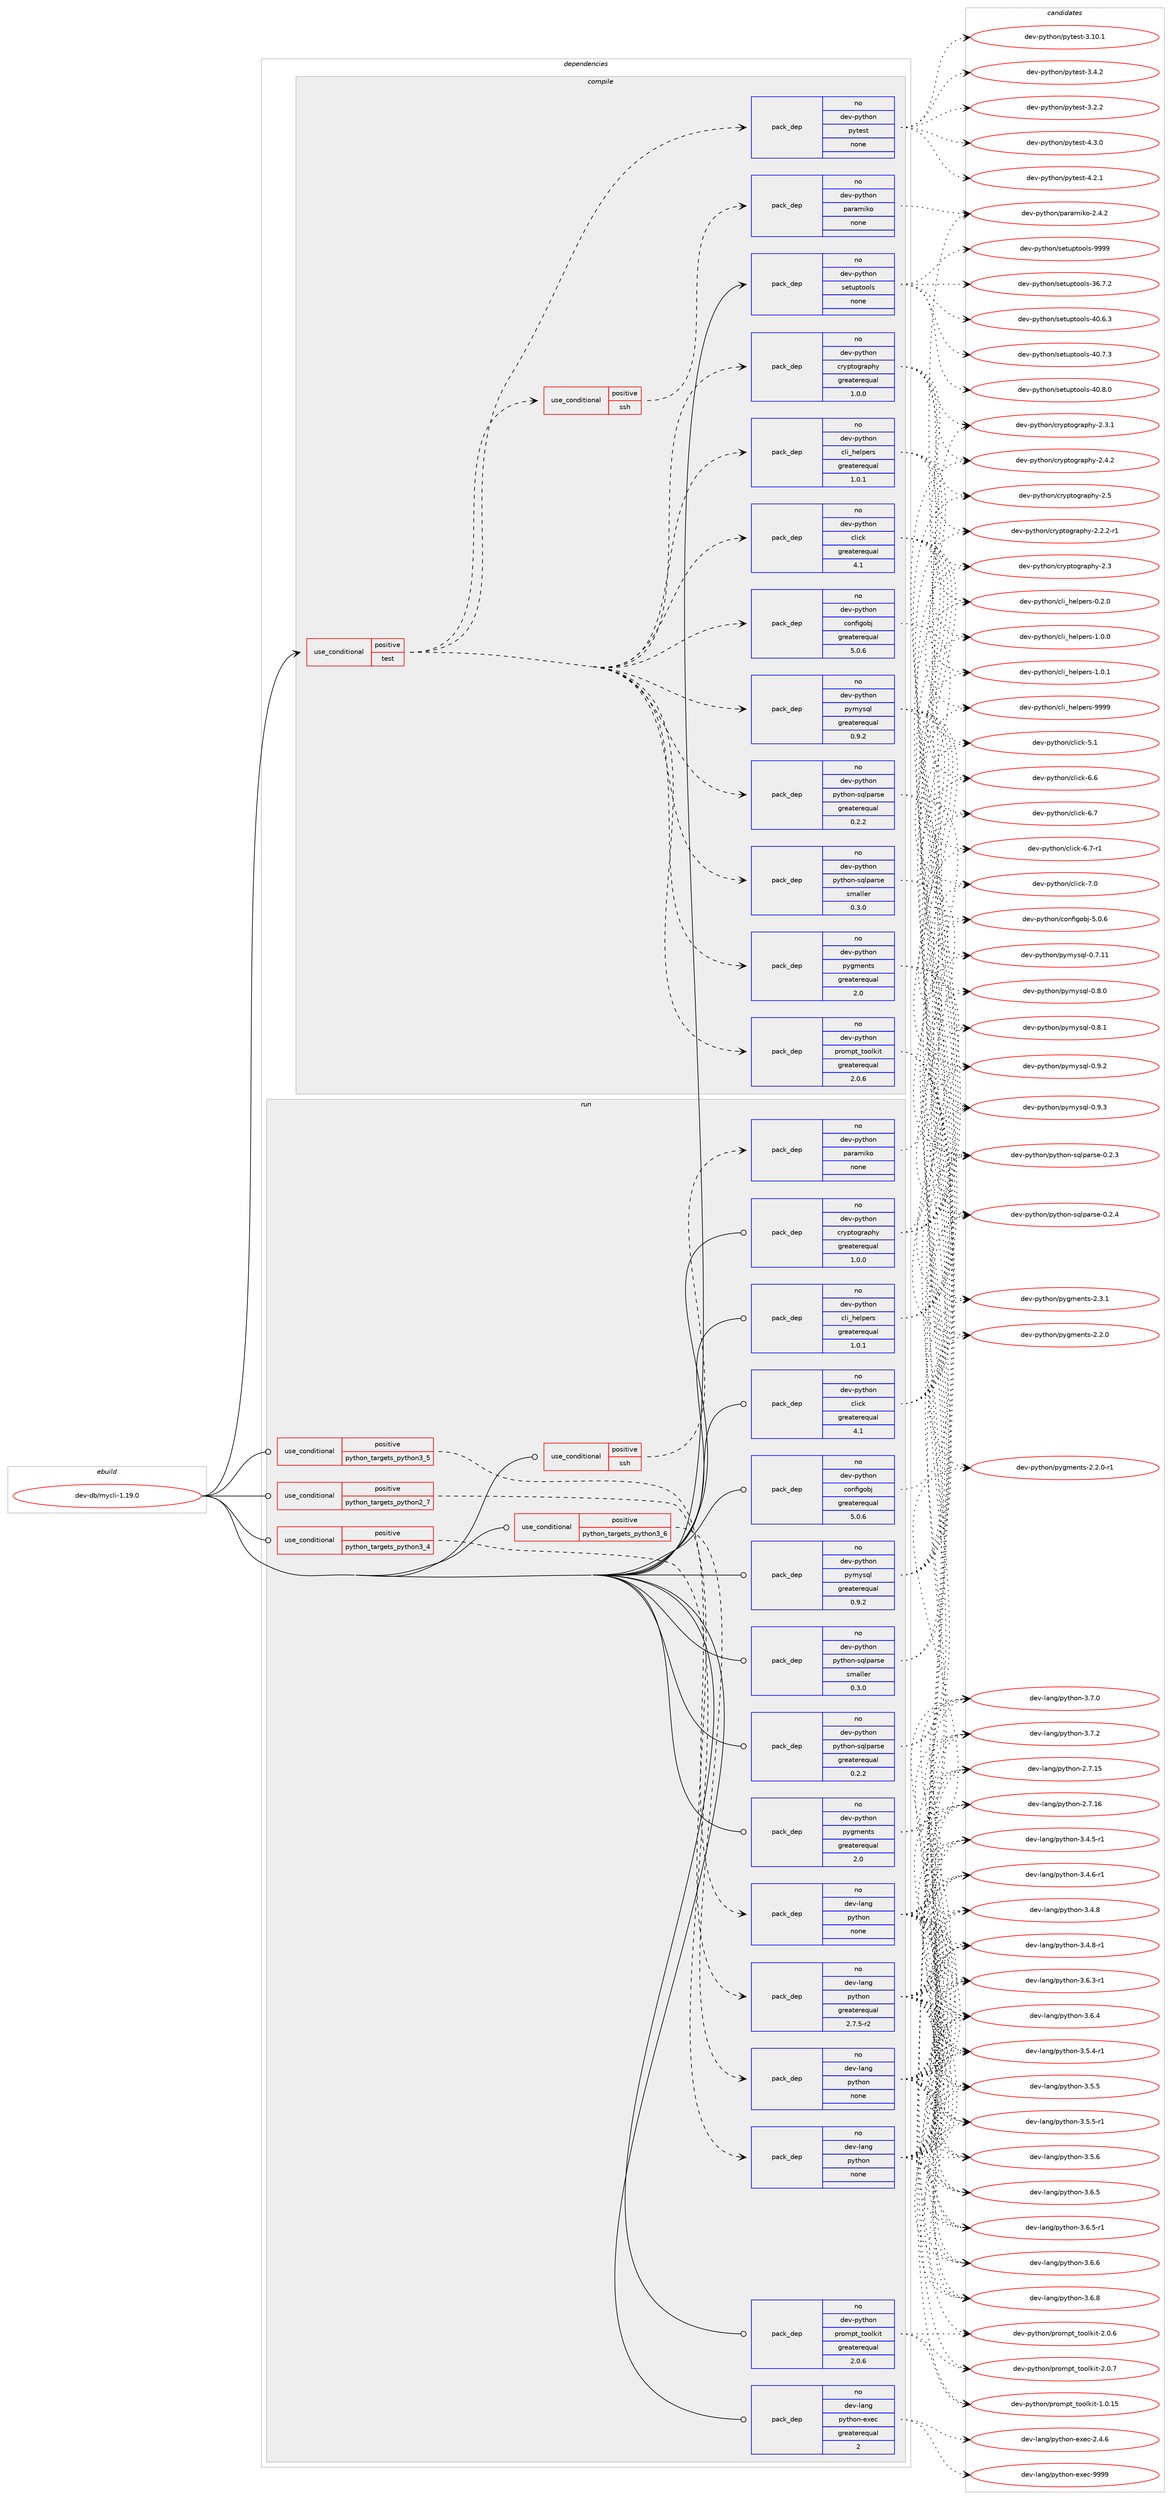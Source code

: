 digraph prolog {

# *************
# Graph options
# *************

newrank=true;
concentrate=true;
compound=true;
graph [rankdir=LR,fontname=Helvetica,fontsize=10,ranksep=1.5];#, ranksep=2.5, nodesep=0.2];
edge  [arrowhead=vee];
node  [fontname=Helvetica,fontsize=10];

# **********
# The ebuild
# **********

subgraph cluster_leftcol {
color=gray;
rank=same;
label=<<i>ebuild</i>>;
id [label="dev-db/mycli-1.19.0", color=red, width=4, href="../dev-db/mycli-1.19.0.svg"];
}

# ****************
# The dependencies
# ****************

subgraph cluster_midcol {
color=gray;
label=<<i>dependencies</i>>;
subgraph cluster_compile {
fillcolor="#eeeeee";
style=filled;
label=<<i>compile</i>>;
subgraph cond357211 {
dependency1319782 [label=<<TABLE BORDER="0" CELLBORDER="1" CELLSPACING="0" CELLPADDING="4"><TR><TD ROWSPAN="3" CELLPADDING="10">use_conditional</TD></TR><TR><TD>positive</TD></TR><TR><TD>test</TD></TR></TABLE>>, shape=none, color=red];
subgraph pack941645 {
dependency1319783 [label=<<TABLE BORDER="0" CELLBORDER="1" CELLSPACING="0" CELLPADDING="4" WIDTH="220"><TR><TD ROWSPAN="6" CELLPADDING="30">pack_dep</TD></TR><TR><TD WIDTH="110">no</TD></TR><TR><TD>dev-python</TD></TR><TR><TD>pytest</TD></TR><TR><TD>none</TD></TR><TR><TD></TD></TR></TABLE>>, shape=none, color=blue];
}
dependency1319782:e -> dependency1319783:w [weight=20,style="dashed",arrowhead="vee"];
subgraph pack941646 {
dependency1319784 [label=<<TABLE BORDER="0" CELLBORDER="1" CELLSPACING="0" CELLPADDING="4" WIDTH="220"><TR><TD ROWSPAN="6" CELLPADDING="30">pack_dep</TD></TR><TR><TD WIDTH="110">no</TD></TR><TR><TD>dev-python</TD></TR><TR><TD>cli_helpers</TD></TR><TR><TD>greaterequal</TD></TR><TR><TD>1.0.1</TD></TR></TABLE>>, shape=none, color=blue];
}
dependency1319782:e -> dependency1319784:w [weight=20,style="dashed",arrowhead="vee"];
subgraph pack941647 {
dependency1319785 [label=<<TABLE BORDER="0" CELLBORDER="1" CELLSPACING="0" CELLPADDING="4" WIDTH="220"><TR><TD ROWSPAN="6" CELLPADDING="30">pack_dep</TD></TR><TR><TD WIDTH="110">no</TD></TR><TR><TD>dev-python</TD></TR><TR><TD>click</TD></TR><TR><TD>greaterequal</TD></TR><TR><TD>4.1</TD></TR></TABLE>>, shape=none, color=blue];
}
dependency1319782:e -> dependency1319785:w [weight=20,style="dashed",arrowhead="vee"];
subgraph pack941648 {
dependency1319786 [label=<<TABLE BORDER="0" CELLBORDER="1" CELLSPACING="0" CELLPADDING="4" WIDTH="220"><TR><TD ROWSPAN="6" CELLPADDING="30">pack_dep</TD></TR><TR><TD WIDTH="110">no</TD></TR><TR><TD>dev-python</TD></TR><TR><TD>configobj</TD></TR><TR><TD>greaterequal</TD></TR><TR><TD>5.0.6</TD></TR></TABLE>>, shape=none, color=blue];
}
dependency1319782:e -> dependency1319786:w [weight=20,style="dashed",arrowhead="vee"];
subgraph pack941649 {
dependency1319787 [label=<<TABLE BORDER="0" CELLBORDER="1" CELLSPACING="0" CELLPADDING="4" WIDTH="220"><TR><TD ROWSPAN="6" CELLPADDING="30">pack_dep</TD></TR><TR><TD WIDTH="110">no</TD></TR><TR><TD>dev-python</TD></TR><TR><TD>cryptography</TD></TR><TR><TD>greaterequal</TD></TR><TR><TD>1.0.0</TD></TR></TABLE>>, shape=none, color=blue];
}
dependency1319782:e -> dependency1319787:w [weight=20,style="dashed",arrowhead="vee"];
subgraph pack941650 {
dependency1319788 [label=<<TABLE BORDER="0" CELLBORDER="1" CELLSPACING="0" CELLPADDING="4" WIDTH="220"><TR><TD ROWSPAN="6" CELLPADDING="30">pack_dep</TD></TR><TR><TD WIDTH="110">no</TD></TR><TR><TD>dev-python</TD></TR><TR><TD>prompt_toolkit</TD></TR><TR><TD>greaterequal</TD></TR><TR><TD>2.0.6</TD></TR></TABLE>>, shape=none, color=blue];
}
dependency1319782:e -> dependency1319788:w [weight=20,style="dashed",arrowhead="vee"];
subgraph pack941651 {
dependency1319789 [label=<<TABLE BORDER="0" CELLBORDER="1" CELLSPACING="0" CELLPADDING="4" WIDTH="220"><TR><TD ROWSPAN="6" CELLPADDING="30">pack_dep</TD></TR><TR><TD WIDTH="110">no</TD></TR><TR><TD>dev-python</TD></TR><TR><TD>pygments</TD></TR><TR><TD>greaterequal</TD></TR><TR><TD>2.0</TD></TR></TABLE>>, shape=none, color=blue];
}
dependency1319782:e -> dependency1319789:w [weight=20,style="dashed",arrowhead="vee"];
subgraph pack941652 {
dependency1319790 [label=<<TABLE BORDER="0" CELLBORDER="1" CELLSPACING="0" CELLPADDING="4" WIDTH="220"><TR><TD ROWSPAN="6" CELLPADDING="30">pack_dep</TD></TR><TR><TD WIDTH="110">no</TD></TR><TR><TD>dev-python</TD></TR><TR><TD>pymysql</TD></TR><TR><TD>greaterequal</TD></TR><TR><TD>0.9.2</TD></TR></TABLE>>, shape=none, color=blue];
}
dependency1319782:e -> dependency1319790:w [weight=20,style="dashed",arrowhead="vee"];
subgraph pack941653 {
dependency1319791 [label=<<TABLE BORDER="0" CELLBORDER="1" CELLSPACING="0" CELLPADDING="4" WIDTH="220"><TR><TD ROWSPAN="6" CELLPADDING="30">pack_dep</TD></TR><TR><TD WIDTH="110">no</TD></TR><TR><TD>dev-python</TD></TR><TR><TD>python-sqlparse</TD></TR><TR><TD>greaterequal</TD></TR><TR><TD>0.2.2</TD></TR></TABLE>>, shape=none, color=blue];
}
dependency1319782:e -> dependency1319791:w [weight=20,style="dashed",arrowhead="vee"];
subgraph pack941654 {
dependency1319792 [label=<<TABLE BORDER="0" CELLBORDER="1" CELLSPACING="0" CELLPADDING="4" WIDTH="220"><TR><TD ROWSPAN="6" CELLPADDING="30">pack_dep</TD></TR><TR><TD WIDTH="110">no</TD></TR><TR><TD>dev-python</TD></TR><TR><TD>python-sqlparse</TD></TR><TR><TD>smaller</TD></TR><TR><TD>0.3.0</TD></TR></TABLE>>, shape=none, color=blue];
}
dependency1319782:e -> dependency1319792:w [weight=20,style="dashed",arrowhead="vee"];
subgraph cond357212 {
dependency1319793 [label=<<TABLE BORDER="0" CELLBORDER="1" CELLSPACING="0" CELLPADDING="4"><TR><TD ROWSPAN="3" CELLPADDING="10">use_conditional</TD></TR><TR><TD>positive</TD></TR><TR><TD>ssh</TD></TR></TABLE>>, shape=none, color=red];
subgraph pack941655 {
dependency1319794 [label=<<TABLE BORDER="0" CELLBORDER="1" CELLSPACING="0" CELLPADDING="4" WIDTH="220"><TR><TD ROWSPAN="6" CELLPADDING="30">pack_dep</TD></TR><TR><TD WIDTH="110">no</TD></TR><TR><TD>dev-python</TD></TR><TR><TD>paramiko</TD></TR><TR><TD>none</TD></TR><TR><TD></TD></TR></TABLE>>, shape=none, color=blue];
}
dependency1319793:e -> dependency1319794:w [weight=20,style="dashed",arrowhead="vee"];
}
dependency1319782:e -> dependency1319793:w [weight=20,style="dashed",arrowhead="vee"];
}
id:e -> dependency1319782:w [weight=20,style="solid",arrowhead="vee"];
subgraph pack941656 {
dependency1319795 [label=<<TABLE BORDER="0" CELLBORDER="1" CELLSPACING="0" CELLPADDING="4" WIDTH="220"><TR><TD ROWSPAN="6" CELLPADDING="30">pack_dep</TD></TR><TR><TD WIDTH="110">no</TD></TR><TR><TD>dev-python</TD></TR><TR><TD>setuptools</TD></TR><TR><TD>none</TD></TR><TR><TD></TD></TR></TABLE>>, shape=none, color=blue];
}
id:e -> dependency1319795:w [weight=20,style="solid",arrowhead="vee"];
}
subgraph cluster_compileandrun {
fillcolor="#eeeeee";
style=filled;
label=<<i>compile and run</i>>;
}
subgraph cluster_run {
fillcolor="#eeeeee";
style=filled;
label=<<i>run</i>>;
subgraph cond357213 {
dependency1319796 [label=<<TABLE BORDER="0" CELLBORDER="1" CELLSPACING="0" CELLPADDING="4"><TR><TD ROWSPAN="3" CELLPADDING="10">use_conditional</TD></TR><TR><TD>positive</TD></TR><TR><TD>python_targets_python2_7</TD></TR></TABLE>>, shape=none, color=red];
subgraph pack941657 {
dependency1319797 [label=<<TABLE BORDER="0" CELLBORDER="1" CELLSPACING="0" CELLPADDING="4" WIDTH="220"><TR><TD ROWSPAN="6" CELLPADDING="30">pack_dep</TD></TR><TR><TD WIDTH="110">no</TD></TR><TR><TD>dev-lang</TD></TR><TR><TD>python</TD></TR><TR><TD>greaterequal</TD></TR><TR><TD>2.7.5-r2</TD></TR></TABLE>>, shape=none, color=blue];
}
dependency1319796:e -> dependency1319797:w [weight=20,style="dashed",arrowhead="vee"];
}
id:e -> dependency1319796:w [weight=20,style="solid",arrowhead="odot"];
subgraph cond357214 {
dependency1319798 [label=<<TABLE BORDER="0" CELLBORDER="1" CELLSPACING="0" CELLPADDING="4"><TR><TD ROWSPAN="3" CELLPADDING="10">use_conditional</TD></TR><TR><TD>positive</TD></TR><TR><TD>python_targets_python3_4</TD></TR></TABLE>>, shape=none, color=red];
subgraph pack941658 {
dependency1319799 [label=<<TABLE BORDER="0" CELLBORDER="1" CELLSPACING="0" CELLPADDING="4" WIDTH="220"><TR><TD ROWSPAN="6" CELLPADDING="30">pack_dep</TD></TR><TR><TD WIDTH="110">no</TD></TR><TR><TD>dev-lang</TD></TR><TR><TD>python</TD></TR><TR><TD>none</TD></TR><TR><TD></TD></TR></TABLE>>, shape=none, color=blue];
}
dependency1319798:e -> dependency1319799:w [weight=20,style="dashed",arrowhead="vee"];
}
id:e -> dependency1319798:w [weight=20,style="solid",arrowhead="odot"];
subgraph cond357215 {
dependency1319800 [label=<<TABLE BORDER="0" CELLBORDER="1" CELLSPACING="0" CELLPADDING="4"><TR><TD ROWSPAN="3" CELLPADDING="10">use_conditional</TD></TR><TR><TD>positive</TD></TR><TR><TD>python_targets_python3_5</TD></TR></TABLE>>, shape=none, color=red];
subgraph pack941659 {
dependency1319801 [label=<<TABLE BORDER="0" CELLBORDER="1" CELLSPACING="0" CELLPADDING="4" WIDTH="220"><TR><TD ROWSPAN="6" CELLPADDING="30">pack_dep</TD></TR><TR><TD WIDTH="110">no</TD></TR><TR><TD>dev-lang</TD></TR><TR><TD>python</TD></TR><TR><TD>none</TD></TR><TR><TD></TD></TR></TABLE>>, shape=none, color=blue];
}
dependency1319800:e -> dependency1319801:w [weight=20,style="dashed",arrowhead="vee"];
}
id:e -> dependency1319800:w [weight=20,style="solid",arrowhead="odot"];
subgraph cond357216 {
dependency1319802 [label=<<TABLE BORDER="0" CELLBORDER="1" CELLSPACING="0" CELLPADDING="4"><TR><TD ROWSPAN="3" CELLPADDING="10">use_conditional</TD></TR><TR><TD>positive</TD></TR><TR><TD>python_targets_python3_6</TD></TR></TABLE>>, shape=none, color=red];
subgraph pack941660 {
dependency1319803 [label=<<TABLE BORDER="0" CELLBORDER="1" CELLSPACING="0" CELLPADDING="4" WIDTH="220"><TR><TD ROWSPAN="6" CELLPADDING="30">pack_dep</TD></TR><TR><TD WIDTH="110">no</TD></TR><TR><TD>dev-lang</TD></TR><TR><TD>python</TD></TR><TR><TD>none</TD></TR><TR><TD></TD></TR></TABLE>>, shape=none, color=blue];
}
dependency1319802:e -> dependency1319803:w [weight=20,style="dashed",arrowhead="vee"];
}
id:e -> dependency1319802:w [weight=20,style="solid",arrowhead="odot"];
subgraph cond357217 {
dependency1319804 [label=<<TABLE BORDER="0" CELLBORDER="1" CELLSPACING="0" CELLPADDING="4"><TR><TD ROWSPAN="3" CELLPADDING="10">use_conditional</TD></TR><TR><TD>positive</TD></TR><TR><TD>ssh</TD></TR></TABLE>>, shape=none, color=red];
subgraph pack941661 {
dependency1319805 [label=<<TABLE BORDER="0" CELLBORDER="1" CELLSPACING="0" CELLPADDING="4" WIDTH="220"><TR><TD ROWSPAN="6" CELLPADDING="30">pack_dep</TD></TR><TR><TD WIDTH="110">no</TD></TR><TR><TD>dev-python</TD></TR><TR><TD>paramiko</TD></TR><TR><TD>none</TD></TR><TR><TD></TD></TR></TABLE>>, shape=none, color=blue];
}
dependency1319804:e -> dependency1319805:w [weight=20,style="dashed",arrowhead="vee"];
}
id:e -> dependency1319804:w [weight=20,style="solid",arrowhead="odot"];
subgraph pack941662 {
dependency1319806 [label=<<TABLE BORDER="0" CELLBORDER="1" CELLSPACING="0" CELLPADDING="4" WIDTH="220"><TR><TD ROWSPAN="6" CELLPADDING="30">pack_dep</TD></TR><TR><TD WIDTH="110">no</TD></TR><TR><TD>dev-lang</TD></TR><TR><TD>python-exec</TD></TR><TR><TD>greaterequal</TD></TR><TR><TD>2</TD></TR></TABLE>>, shape=none, color=blue];
}
id:e -> dependency1319806:w [weight=20,style="solid",arrowhead="odot"];
subgraph pack941663 {
dependency1319807 [label=<<TABLE BORDER="0" CELLBORDER="1" CELLSPACING="0" CELLPADDING="4" WIDTH="220"><TR><TD ROWSPAN="6" CELLPADDING="30">pack_dep</TD></TR><TR><TD WIDTH="110">no</TD></TR><TR><TD>dev-python</TD></TR><TR><TD>cli_helpers</TD></TR><TR><TD>greaterequal</TD></TR><TR><TD>1.0.1</TD></TR></TABLE>>, shape=none, color=blue];
}
id:e -> dependency1319807:w [weight=20,style="solid",arrowhead="odot"];
subgraph pack941664 {
dependency1319808 [label=<<TABLE BORDER="0" CELLBORDER="1" CELLSPACING="0" CELLPADDING="4" WIDTH="220"><TR><TD ROWSPAN="6" CELLPADDING="30">pack_dep</TD></TR><TR><TD WIDTH="110">no</TD></TR><TR><TD>dev-python</TD></TR><TR><TD>click</TD></TR><TR><TD>greaterequal</TD></TR><TR><TD>4.1</TD></TR></TABLE>>, shape=none, color=blue];
}
id:e -> dependency1319808:w [weight=20,style="solid",arrowhead="odot"];
subgraph pack941665 {
dependency1319809 [label=<<TABLE BORDER="0" CELLBORDER="1" CELLSPACING="0" CELLPADDING="4" WIDTH="220"><TR><TD ROWSPAN="6" CELLPADDING="30">pack_dep</TD></TR><TR><TD WIDTH="110">no</TD></TR><TR><TD>dev-python</TD></TR><TR><TD>configobj</TD></TR><TR><TD>greaterequal</TD></TR><TR><TD>5.0.6</TD></TR></TABLE>>, shape=none, color=blue];
}
id:e -> dependency1319809:w [weight=20,style="solid",arrowhead="odot"];
subgraph pack941666 {
dependency1319810 [label=<<TABLE BORDER="0" CELLBORDER="1" CELLSPACING="0" CELLPADDING="4" WIDTH="220"><TR><TD ROWSPAN="6" CELLPADDING="30">pack_dep</TD></TR><TR><TD WIDTH="110">no</TD></TR><TR><TD>dev-python</TD></TR><TR><TD>cryptography</TD></TR><TR><TD>greaterequal</TD></TR><TR><TD>1.0.0</TD></TR></TABLE>>, shape=none, color=blue];
}
id:e -> dependency1319810:w [weight=20,style="solid",arrowhead="odot"];
subgraph pack941667 {
dependency1319811 [label=<<TABLE BORDER="0" CELLBORDER="1" CELLSPACING="0" CELLPADDING="4" WIDTH="220"><TR><TD ROWSPAN="6" CELLPADDING="30">pack_dep</TD></TR><TR><TD WIDTH="110">no</TD></TR><TR><TD>dev-python</TD></TR><TR><TD>prompt_toolkit</TD></TR><TR><TD>greaterequal</TD></TR><TR><TD>2.0.6</TD></TR></TABLE>>, shape=none, color=blue];
}
id:e -> dependency1319811:w [weight=20,style="solid",arrowhead="odot"];
subgraph pack941668 {
dependency1319812 [label=<<TABLE BORDER="0" CELLBORDER="1" CELLSPACING="0" CELLPADDING="4" WIDTH="220"><TR><TD ROWSPAN="6" CELLPADDING="30">pack_dep</TD></TR><TR><TD WIDTH="110">no</TD></TR><TR><TD>dev-python</TD></TR><TR><TD>pygments</TD></TR><TR><TD>greaterequal</TD></TR><TR><TD>2.0</TD></TR></TABLE>>, shape=none, color=blue];
}
id:e -> dependency1319812:w [weight=20,style="solid",arrowhead="odot"];
subgraph pack941669 {
dependency1319813 [label=<<TABLE BORDER="0" CELLBORDER="1" CELLSPACING="0" CELLPADDING="4" WIDTH="220"><TR><TD ROWSPAN="6" CELLPADDING="30">pack_dep</TD></TR><TR><TD WIDTH="110">no</TD></TR><TR><TD>dev-python</TD></TR><TR><TD>pymysql</TD></TR><TR><TD>greaterequal</TD></TR><TR><TD>0.9.2</TD></TR></TABLE>>, shape=none, color=blue];
}
id:e -> dependency1319813:w [weight=20,style="solid",arrowhead="odot"];
subgraph pack941670 {
dependency1319814 [label=<<TABLE BORDER="0" CELLBORDER="1" CELLSPACING="0" CELLPADDING="4" WIDTH="220"><TR><TD ROWSPAN="6" CELLPADDING="30">pack_dep</TD></TR><TR><TD WIDTH="110">no</TD></TR><TR><TD>dev-python</TD></TR><TR><TD>python-sqlparse</TD></TR><TR><TD>greaterequal</TD></TR><TR><TD>0.2.2</TD></TR></TABLE>>, shape=none, color=blue];
}
id:e -> dependency1319814:w [weight=20,style="solid",arrowhead="odot"];
subgraph pack941671 {
dependency1319815 [label=<<TABLE BORDER="0" CELLBORDER="1" CELLSPACING="0" CELLPADDING="4" WIDTH="220"><TR><TD ROWSPAN="6" CELLPADDING="30">pack_dep</TD></TR><TR><TD WIDTH="110">no</TD></TR><TR><TD>dev-python</TD></TR><TR><TD>python-sqlparse</TD></TR><TR><TD>smaller</TD></TR><TR><TD>0.3.0</TD></TR></TABLE>>, shape=none, color=blue];
}
id:e -> dependency1319815:w [weight=20,style="solid",arrowhead="odot"];
}
}

# **************
# The candidates
# **************

subgraph cluster_choices {
rank=same;
color=gray;
label=<<i>candidates</i>>;

subgraph choice941645 {
color=black;
nodesep=1;
choice100101118451121211161041111104711212111610111511645514649484649 [label="dev-python/pytest-3.10.1", color=red, width=4,href="../dev-python/pytest-3.10.1.svg"];
choice1001011184511212111610411111047112121116101115116455146504650 [label="dev-python/pytest-3.2.2", color=red, width=4,href="../dev-python/pytest-3.2.2.svg"];
choice1001011184511212111610411111047112121116101115116455146524650 [label="dev-python/pytest-3.4.2", color=red, width=4,href="../dev-python/pytest-3.4.2.svg"];
choice1001011184511212111610411111047112121116101115116455246504649 [label="dev-python/pytest-4.2.1", color=red, width=4,href="../dev-python/pytest-4.2.1.svg"];
choice1001011184511212111610411111047112121116101115116455246514648 [label="dev-python/pytest-4.3.0", color=red, width=4,href="../dev-python/pytest-4.3.0.svg"];
dependency1319783:e -> choice100101118451121211161041111104711212111610111511645514649484649:w [style=dotted,weight="100"];
dependency1319783:e -> choice1001011184511212111610411111047112121116101115116455146504650:w [style=dotted,weight="100"];
dependency1319783:e -> choice1001011184511212111610411111047112121116101115116455146524650:w [style=dotted,weight="100"];
dependency1319783:e -> choice1001011184511212111610411111047112121116101115116455246504649:w [style=dotted,weight="100"];
dependency1319783:e -> choice1001011184511212111610411111047112121116101115116455246514648:w [style=dotted,weight="100"];
}
subgraph choice941646 {
color=black;
nodesep=1;
choice10010111845112121116104111110479910810595104101108112101114115454846504648 [label="dev-python/cli_helpers-0.2.0", color=red, width=4,href="../dev-python/cli_helpers-0.2.0.svg"];
choice10010111845112121116104111110479910810595104101108112101114115454946484648 [label="dev-python/cli_helpers-1.0.0", color=red, width=4,href="../dev-python/cli_helpers-1.0.0.svg"];
choice10010111845112121116104111110479910810595104101108112101114115454946484649 [label="dev-python/cli_helpers-1.0.1", color=red, width=4,href="../dev-python/cli_helpers-1.0.1.svg"];
choice100101118451121211161041111104799108105951041011081121011141154557575757 [label="dev-python/cli_helpers-9999", color=red, width=4,href="../dev-python/cli_helpers-9999.svg"];
dependency1319784:e -> choice10010111845112121116104111110479910810595104101108112101114115454846504648:w [style=dotted,weight="100"];
dependency1319784:e -> choice10010111845112121116104111110479910810595104101108112101114115454946484648:w [style=dotted,weight="100"];
dependency1319784:e -> choice10010111845112121116104111110479910810595104101108112101114115454946484649:w [style=dotted,weight="100"];
dependency1319784:e -> choice100101118451121211161041111104799108105951041011081121011141154557575757:w [style=dotted,weight="100"];
}
subgraph choice941647 {
color=black;
nodesep=1;
choice1001011184511212111610411111047991081059910745534649 [label="dev-python/click-5.1", color=red, width=4,href="../dev-python/click-5.1.svg"];
choice1001011184511212111610411111047991081059910745544654 [label="dev-python/click-6.6", color=red, width=4,href="../dev-python/click-6.6.svg"];
choice1001011184511212111610411111047991081059910745544655 [label="dev-python/click-6.7", color=red, width=4,href="../dev-python/click-6.7.svg"];
choice10010111845112121116104111110479910810599107455446554511449 [label="dev-python/click-6.7-r1", color=red, width=4,href="../dev-python/click-6.7-r1.svg"];
choice1001011184511212111610411111047991081059910745554648 [label="dev-python/click-7.0", color=red, width=4,href="../dev-python/click-7.0.svg"];
dependency1319785:e -> choice1001011184511212111610411111047991081059910745534649:w [style=dotted,weight="100"];
dependency1319785:e -> choice1001011184511212111610411111047991081059910745544654:w [style=dotted,weight="100"];
dependency1319785:e -> choice1001011184511212111610411111047991081059910745544655:w [style=dotted,weight="100"];
dependency1319785:e -> choice10010111845112121116104111110479910810599107455446554511449:w [style=dotted,weight="100"];
dependency1319785:e -> choice1001011184511212111610411111047991081059910745554648:w [style=dotted,weight="100"];
}
subgraph choice941648 {
color=black;
nodesep=1;
choice10010111845112121116104111110479911111010210510311198106455346484654 [label="dev-python/configobj-5.0.6", color=red, width=4,href="../dev-python/configobj-5.0.6.svg"];
dependency1319786:e -> choice10010111845112121116104111110479911111010210510311198106455346484654:w [style=dotted,weight="100"];
}
subgraph choice941649 {
color=black;
nodesep=1;
choice100101118451121211161041111104799114121112116111103114971121041214550465046504511449 [label="dev-python/cryptography-2.2.2-r1", color=red, width=4,href="../dev-python/cryptography-2.2.2-r1.svg"];
choice1001011184511212111610411111047991141211121161111031149711210412145504651 [label="dev-python/cryptography-2.3", color=red, width=4,href="../dev-python/cryptography-2.3.svg"];
choice10010111845112121116104111110479911412111211611110311497112104121455046514649 [label="dev-python/cryptography-2.3.1", color=red, width=4,href="../dev-python/cryptography-2.3.1.svg"];
choice10010111845112121116104111110479911412111211611110311497112104121455046524650 [label="dev-python/cryptography-2.4.2", color=red, width=4,href="../dev-python/cryptography-2.4.2.svg"];
choice1001011184511212111610411111047991141211121161111031149711210412145504653 [label="dev-python/cryptography-2.5", color=red, width=4,href="../dev-python/cryptography-2.5.svg"];
dependency1319787:e -> choice100101118451121211161041111104799114121112116111103114971121041214550465046504511449:w [style=dotted,weight="100"];
dependency1319787:e -> choice1001011184511212111610411111047991141211121161111031149711210412145504651:w [style=dotted,weight="100"];
dependency1319787:e -> choice10010111845112121116104111110479911412111211611110311497112104121455046514649:w [style=dotted,weight="100"];
dependency1319787:e -> choice10010111845112121116104111110479911412111211611110311497112104121455046524650:w [style=dotted,weight="100"];
dependency1319787:e -> choice1001011184511212111610411111047991141211121161111031149711210412145504653:w [style=dotted,weight="100"];
}
subgraph choice941650 {
color=black;
nodesep=1;
choice10010111845112121116104111110471121141111091121169511611111110810710511645494648464953 [label="dev-python/prompt_toolkit-1.0.15", color=red, width=4,href="../dev-python/prompt_toolkit-1.0.15.svg"];
choice100101118451121211161041111104711211411110911211695116111111108107105116455046484654 [label="dev-python/prompt_toolkit-2.0.6", color=red, width=4,href="../dev-python/prompt_toolkit-2.0.6.svg"];
choice100101118451121211161041111104711211411110911211695116111111108107105116455046484655 [label="dev-python/prompt_toolkit-2.0.7", color=red, width=4,href="../dev-python/prompt_toolkit-2.0.7.svg"];
dependency1319788:e -> choice10010111845112121116104111110471121141111091121169511611111110810710511645494648464953:w [style=dotted,weight="100"];
dependency1319788:e -> choice100101118451121211161041111104711211411110911211695116111111108107105116455046484654:w [style=dotted,weight="100"];
dependency1319788:e -> choice100101118451121211161041111104711211411110911211695116111111108107105116455046484655:w [style=dotted,weight="100"];
}
subgraph choice941651 {
color=black;
nodesep=1;
choice1001011184511212111610411111047112121103109101110116115455046504648 [label="dev-python/pygments-2.2.0", color=red, width=4,href="../dev-python/pygments-2.2.0.svg"];
choice10010111845112121116104111110471121211031091011101161154550465046484511449 [label="dev-python/pygments-2.2.0-r1", color=red, width=4,href="../dev-python/pygments-2.2.0-r1.svg"];
choice1001011184511212111610411111047112121103109101110116115455046514649 [label="dev-python/pygments-2.3.1", color=red, width=4,href="../dev-python/pygments-2.3.1.svg"];
dependency1319789:e -> choice1001011184511212111610411111047112121103109101110116115455046504648:w [style=dotted,weight="100"];
dependency1319789:e -> choice10010111845112121116104111110471121211031091011101161154550465046484511449:w [style=dotted,weight="100"];
dependency1319789:e -> choice1001011184511212111610411111047112121103109101110116115455046514649:w [style=dotted,weight="100"];
}
subgraph choice941652 {
color=black;
nodesep=1;
choice100101118451121211161041111104711212110912111511310845484655464949 [label="dev-python/pymysql-0.7.11", color=red, width=4,href="../dev-python/pymysql-0.7.11.svg"];
choice1001011184511212111610411111047112121109121115113108454846564648 [label="dev-python/pymysql-0.8.0", color=red, width=4,href="../dev-python/pymysql-0.8.0.svg"];
choice1001011184511212111610411111047112121109121115113108454846564649 [label="dev-python/pymysql-0.8.1", color=red, width=4,href="../dev-python/pymysql-0.8.1.svg"];
choice1001011184511212111610411111047112121109121115113108454846574650 [label="dev-python/pymysql-0.9.2", color=red, width=4,href="../dev-python/pymysql-0.9.2.svg"];
choice1001011184511212111610411111047112121109121115113108454846574651 [label="dev-python/pymysql-0.9.3", color=red, width=4,href="../dev-python/pymysql-0.9.3.svg"];
dependency1319790:e -> choice100101118451121211161041111104711212110912111511310845484655464949:w [style=dotted,weight="100"];
dependency1319790:e -> choice1001011184511212111610411111047112121109121115113108454846564648:w [style=dotted,weight="100"];
dependency1319790:e -> choice1001011184511212111610411111047112121109121115113108454846564649:w [style=dotted,weight="100"];
dependency1319790:e -> choice1001011184511212111610411111047112121109121115113108454846574650:w [style=dotted,weight="100"];
dependency1319790:e -> choice1001011184511212111610411111047112121109121115113108454846574651:w [style=dotted,weight="100"];
}
subgraph choice941653 {
color=black;
nodesep=1;
choice10010111845112121116104111110471121211161041111104511511310811297114115101454846504651 [label="dev-python/python-sqlparse-0.2.3", color=red, width=4,href="../dev-python/python-sqlparse-0.2.3.svg"];
choice10010111845112121116104111110471121211161041111104511511310811297114115101454846504652 [label="dev-python/python-sqlparse-0.2.4", color=red, width=4,href="../dev-python/python-sqlparse-0.2.4.svg"];
dependency1319791:e -> choice10010111845112121116104111110471121211161041111104511511310811297114115101454846504651:w [style=dotted,weight="100"];
dependency1319791:e -> choice10010111845112121116104111110471121211161041111104511511310811297114115101454846504652:w [style=dotted,weight="100"];
}
subgraph choice941654 {
color=black;
nodesep=1;
choice10010111845112121116104111110471121211161041111104511511310811297114115101454846504651 [label="dev-python/python-sqlparse-0.2.3", color=red, width=4,href="../dev-python/python-sqlparse-0.2.3.svg"];
choice10010111845112121116104111110471121211161041111104511511310811297114115101454846504652 [label="dev-python/python-sqlparse-0.2.4", color=red, width=4,href="../dev-python/python-sqlparse-0.2.4.svg"];
dependency1319792:e -> choice10010111845112121116104111110471121211161041111104511511310811297114115101454846504651:w [style=dotted,weight="100"];
dependency1319792:e -> choice10010111845112121116104111110471121211161041111104511511310811297114115101454846504652:w [style=dotted,weight="100"];
}
subgraph choice941655 {
color=black;
nodesep=1;
choice10010111845112121116104111110471129711497109105107111455046524650 [label="dev-python/paramiko-2.4.2", color=red, width=4,href="../dev-python/paramiko-2.4.2.svg"];
dependency1319794:e -> choice10010111845112121116104111110471129711497109105107111455046524650:w [style=dotted,weight="100"];
}
subgraph choice941656 {
color=black;
nodesep=1;
choice100101118451121211161041111104711510111611711211611111110811545515446554650 [label="dev-python/setuptools-36.7.2", color=red, width=4,href="../dev-python/setuptools-36.7.2.svg"];
choice100101118451121211161041111104711510111611711211611111110811545524846544651 [label="dev-python/setuptools-40.6.3", color=red, width=4,href="../dev-python/setuptools-40.6.3.svg"];
choice100101118451121211161041111104711510111611711211611111110811545524846554651 [label="dev-python/setuptools-40.7.3", color=red, width=4,href="../dev-python/setuptools-40.7.3.svg"];
choice100101118451121211161041111104711510111611711211611111110811545524846564648 [label="dev-python/setuptools-40.8.0", color=red, width=4,href="../dev-python/setuptools-40.8.0.svg"];
choice10010111845112121116104111110471151011161171121161111111081154557575757 [label="dev-python/setuptools-9999", color=red, width=4,href="../dev-python/setuptools-9999.svg"];
dependency1319795:e -> choice100101118451121211161041111104711510111611711211611111110811545515446554650:w [style=dotted,weight="100"];
dependency1319795:e -> choice100101118451121211161041111104711510111611711211611111110811545524846544651:w [style=dotted,weight="100"];
dependency1319795:e -> choice100101118451121211161041111104711510111611711211611111110811545524846554651:w [style=dotted,weight="100"];
dependency1319795:e -> choice100101118451121211161041111104711510111611711211611111110811545524846564648:w [style=dotted,weight="100"];
dependency1319795:e -> choice10010111845112121116104111110471151011161171121161111111081154557575757:w [style=dotted,weight="100"];
}
subgraph choice941657 {
color=black;
nodesep=1;
choice10010111845108971101034711212111610411111045504655464953 [label="dev-lang/python-2.7.15", color=red, width=4,href="../dev-lang/python-2.7.15.svg"];
choice10010111845108971101034711212111610411111045504655464954 [label="dev-lang/python-2.7.16", color=red, width=4,href="../dev-lang/python-2.7.16.svg"];
choice1001011184510897110103471121211161041111104551465246534511449 [label="dev-lang/python-3.4.5-r1", color=red, width=4,href="../dev-lang/python-3.4.5-r1.svg"];
choice1001011184510897110103471121211161041111104551465246544511449 [label="dev-lang/python-3.4.6-r1", color=red, width=4,href="../dev-lang/python-3.4.6-r1.svg"];
choice100101118451089711010347112121116104111110455146524656 [label="dev-lang/python-3.4.8", color=red, width=4,href="../dev-lang/python-3.4.8.svg"];
choice1001011184510897110103471121211161041111104551465246564511449 [label="dev-lang/python-3.4.8-r1", color=red, width=4,href="../dev-lang/python-3.4.8-r1.svg"];
choice1001011184510897110103471121211161041111104551465346524511449 [label="dev-lang/python-3.5.4-r1", color=red, width=4,href="../dev-lang/python-3.5.4-r1.svg"];
choice100101118451089711010347112121116104111110455146534653 [label="dev-lang/python-3.5.5", color=red, width=4,href="../dev-lang/python-3.5.5.svg"];
choice1001011184510897110103471121211161041111104551465346534511449 [label="dev-lang/python-3.5.5-r1", color=red, width=4,href="../dev-lang/python-3.5.5-r1.svg"];
choice100101118451089711010347112121116104111110455146534654 [label="dev-lang/python-3.5.6", color=red, width=4,href="../dev-lang/python-3.5.6.svg"];
choice1001011184510897110103471121211161041111104551465446514511449 [label="dev-lang/python-3.6.3-r1", color=red, width=4,href="../dev-lang/python-3.6.3-r1.svg"];
choice100101118451089711010347112121116104111110455146544652 [label="dev-lang/python-3.6.4", color=red, width=4,href="../dev-lang/python-3.6.4.svg"];
choice100101118451089711010347112121116104111110455146544653 [label="dev-lang/python-3.6.5", color=red, width=4,href="../dev-lang/python-3.6.5.svg"];
choice1001011184510897110103471121211161041111104551465446534511449 [label="dev-lang/python-3.6.5-r1", color=red, width=4,href="../dev-lang/python-3.6.5-r1.svg"];
choice100101118451089711010347112121116104111110455146544654 [label="dev-lang/python-3.6.6", color=red, width=4,href="../dev-lang/python-3.6.6.svg"];
choice100101118451089711010347112121116104111110455146544656 [label="dev-lang/python-3.6.8", color=red, width=4,href="../dev-lang/python-3.6.8.svg"];
choice100101118451089711010347112121116104111110455146554648 [label="dev-lang/python-3.7.0", color=red, width=4,href="../dev-lang/python-3.7.0.svg"];
choice100101118451089711010347112121116104111110455146554650 [label="dev-lang/python-3.7.2", color=red, width=4,href="../dev-lang/python-3.7.2.svg"];
dependency1319797:e -> choice10010111845108971101034711212111610411111045504655464953:w [style=dotted,weight="100"];
dependency1319797:e -> choice10010111845108971101034711212111610411111045504655464954:w [style=dotted,weight="100"];
dependency1319797:e -> choice1001011184510897110103471121211161041111104551465246534511449:w [style=dotted,weight="100"];
dependency1319797:e -> choice1001011184510897110103471121211161041111104551465246544511449:w [style=dotted,weight="100"];
dependency1319797:e -> choice100101118451089711010347112121116104111110455146524656:w [style=dotted,weight="100"];
dependency1319797:e -> choice1001011184510897110103471121211161041111104551465246564511449:w [style=dotted,weight="100"];
dependency1319797:e -> choice1001011184510897110103471121211161041111104551465346524511449:w [style=dotted,weight="100"];
dependency1319797:e -> choice100101118451089711010347112121116104111110455146534653:w [style=dotted,weight="100"];
dependency1319797:e -> choice1001011184510897110103471121211161041111104551465346534511449:w [style=dotted,weight="100"];
dependency1319797:e -> choice100101118451089711010347112121116104111110455146534654:w [style=dotted,weight="100"];
dependency1319797:e -> choice1001011184510897110103471121211161041111104551465446514511449:w [style=dotted,weight="100"];
dependency1319797:e -> choice100101118451089711010347112121116104111110455146544652:w [style=dotted,weight="100"];
dependency1319797:e -> choice100101118451089711010347112121116104111110455146544653:w [style=dotted,weight="100"];
dependency1319797:e -> choice1001011184510897110103471121211161041111104551465446534511449:w [style=dotted,weight="100"];
dependency1319797:e -> choice100101118451089711010347112121116104111110455146544654:w [style=dotted,weight="100"];
dependency1319797:e -> choice100101118451089711010347112121116104111110455146544656:w [style=dotted,weight="100"];
dependency1319797:e -> choice100101118451089711010347112121116104111110455146554648:w [style=dotted,weight="100"];
dependency1319797:e -> choice100101118451089711010347112121116104111110455146554650:w [style=dotted,weight="100"];
}
subgraph choice941658 {
color=black;
nodesep=1;
choice10010111845108971101034711212111610411111045504655464953 [label="dev-lang/python-2.7.15", color=red, width=4,href="../dev-lang/python-2.7.15.svg"];
choice10010111845108971101034711212111610411111045504655464954 [label="dev-lang/python-2.7.16", color=red, width=4,href="../dev-lang/python-2.7.16.svg"];
choice1001011184510897110103471121211161041111104551465246534511449 [label="dev-lang/python-3.4.5-r1", color=red, width=4,href="../dev-lang/python-3.4.5-r1.svg"];
choice1001011184510897110103471121211161041111104551465246544511449 [label="dev-lang/python-3.4.6-r1", color=red, width=4,href="../dev-lang/python-3.4.6-r1.svg"];
choice100101118451089711010347112121116104111110455146524656 [label="dev-lang/python-3.4.8", color=red, width=4,href="../dev-lang/python-3.4.8.svg"];
choice1001011184510897110103471121211161041111104551465246564511449 [label="dev-lang/python-3.4.8-r1", color=red, width=4,href="../dev-lang/python-3.4.8-r1.svg"];
choice1001011184510897110103471121211161041111104551465346524511449 [label="dev-lang/python-3.5.4-r1", color=red, width=4,href="../dev-lang/python-3.5.4-r1.svg"];
choice100101118451089711010347112121116104111110455146534653 [label="dev-lang/python-3.5.5", color=red, width=4,href="../dev-lang/python-3.5.5.svg"];
choice1001011184510897110103471121211161041111104551465346534511449 [label="dev-lang/python-3.5.5-r1", color=red, width=4,href="../dev-lang/python-3.5.5-r1.svg"];
choice100101118451089711010347112121116104111110455146534654 [label="dev-lang/python-3.5.6", color=red, width=4,href="../dev-lang/python-3.5.6.svg"];
choice1001011184510897110103471121211161041111104551465446514511449 [label="dev-lang/python-3.6.3-r1", color=red, width=4,href="../dev-lang/python-3.6.3-r1.svg"];
choice100101118451089711010347112121116104111110455146544652 [label="dev-lang/python-3.6.4", color=red, width=4,href="../dev-lang/python-3.6.4.svg"];
choice100101118451089711010347112121116104111110455146544653 [label="dev-lang/python-3.6.5", color=red, width=4,href="../dev-lang/python-3.6.5.svg"];
choice1001011184510897110103471121211161041111104551465446534511449 [label="dev-lang/python-3.6.5-r1", color=red, width=4,href="../dev-lang/python-3.6.5-r1.svg"];
choice100101118451089711010347112121116104111110455146544654 [label="dev-lang/python-3.6.6", color=red, width=4,href="../dev-lang/python-3.6.6.svg"];
choice100101118451089711010347112121116104111110455146544656 [label="dev-lang/python-3.6.8", color=red, width=4,href="../dev-lang/python-3.6.8.svg"];
choice100101118451089711010347112121116104111110455146554648 [label="dev-lang/python-3.7.0", color=red, width=4,href="../dev-lang/python-3.7.0.svg"];
choice100101118451089711010347112121116104111110455146554650 [label="dev-lang/python-3.7.2", color=red, width=4,href="../dev-lang/python-3.7.2.svg"];
dependency1319799:e -> choice10010111845108971101034711212111610411111045504655464953:w [style=dotted,weight="100"];
dependency1319799:e -> choice10010111845108971101034711212111610411111045504655464954:w [style=dotted,weight="100"];
dependency1319799:e -> choice1001011184510897110103471121211161041111104551465246534511449:w [style=dotted,weight="100"];
dependency1319799:e -> choice1001011184510897110103471121211161041111104551465246544511449:w [style=dotted,weight="100"];
dependency1319799:e -> choice100101118451089711010347112121116104111110455146524656:w [style=dotted,weight="100"];
dependency1319799:e -> choice1001011184510897110103471121211161041111104551465246564511449:w [style=dotted,weight="100"];
dependency1319799:e -> choice1001011184510897110103471121211161041111104551465346524511449:w [style=dotted,weight="100"];
dependency1319799:e -> choice100101118451089711010347112121116104111110455146534653:w [style=dotted,weight="100"];
dependency1319799:e -> choice1001011184510897110103471121211161041111104551465346534511449:w [style=dotted,weight="100"];
dependency1319799:e -> choice100101118451089711010347112121116104111110455146534654:w [style=dotted,weight="100"];
dependency1319799:e -> choice1001011184510897110103471121211161041111104551465446514511449:w [style=dotted,weight="100"];
dependency1319799:e -> choice100101118451089711010347112121116104111110455146544652:w [style=dotted,weight="100"];
dependency1319799:e -> choice100101118451089711010347112121116104111110455146544653:w [style=dotted,weight="100"];
dependency1319799:e -> choice1001011184510897110103471121211161041111104551465446534511449:w [style=dotted,weight="100"];
dependency1319799:e -> choice100101118451089711010347112121116104111110455146544654:w [style=dotted,weight="100"];
dependency1319799:e -> choice100101118451089711010347112121116104111110455146544656:w [style=dotted,weight="100"];
dependency1319799:e -> choice100101118451089711010347112121116104111110455146554648:w [style=dotted,weight="100"];
dependency1319799:e -> choice100101118451089711010347112121116104111110455146554650:w [style=dotted,weight="100"];
}
subgraph choice941659 {
color=black;
nodesep=1;
choice10010111845108971101034711212111610411111045504655464953 [label="dev-lang/python-2.7.15", color=red, width=4,href="../dev-lang/python-2.7.15.svg"];
choice10010111845108971101034711212111610411111045504655464954 [label="dev-lang/python-2.7.16", color=red, width=4,href="../dev-lang/python-2.7.16.svg"];
choice1001011184510897110103471121211161041111104551465246534511449 [label="dev-lang/python-3.4.5-r1", color=red, width=4,href="../dev-lang/python-3.4.5-r1.svg"];
choice1001011184510897110103471121211161041111104551465246544511449 [label="dev-lang/python-3.4.6-r1", color=red, width=4,href="../dev-lang/python-3.4.6-r1.svg"];
choice100101118451089711010347112121116104111110455146524656 [label="dev-lang/python-3.4.8", color=red, width=4,href="../dev-lang/python-3.4.8.svg"];
choice1001011184510897110103471121211161041111104551465246564511449 [label="dev-lang/python-3.4.8-r1", color=red, width=4,href="../dev-lang/python-3.4.8-r1.svg"];
choice1001011184510897110103471121211161041111104551465346524511449 [label="dev-lang/python-3.5.4-r1", color=red, width=4,href="../dev-lang/python-3.5.4-r1.svg"];
choice100101118451089711010347112121116104111110455146534653 [label="dev-lang/python-3.5.5", color=red, width=4,href="../dev-lang/python-3.5.5.svg"];
choice1001011184510897110103471121211161041111104551465346534511449 [label="dev-lang/python-3.5.5-r1", color=red, width=4,href="../dev-lang/python-3.5.5-r1.svg"];
choice100101118451089711010347112121116104111110455146534654 [label="dev-lang/python-3.5.6", color=red, width=4,href="../dev-lang/python-3.5.6.svg"];
choice1001011184510897110103471121211161041111104551465446514511449 [label="dev-lang/python-3.6.3-r1", color=red, width=4,href="../dev-lang/python-3.6.3-r1.svg"];
choice100101118451089711010347112121116104111110455146544652 [label="dev-lang/python-3.6.4", color=red, width=4,href="../dev-lang/python-3.6.4.svg"];
choice100101118451089711010347112121116104111110455146544653 [label="dev-lang/python-3.6.5", color=red, width=4,href="../dev-lang/python-3.6.5.svg"];
choice1001011184510897110103471121211161041111104551465446534511449 [label="dev-lang/python-3.6.5-r1", color=red, width=4,href="../dev-lang/python-3.6.5-r1.svg"];
choice100101118451089711010347112121116104111110455146544654 [label="dev-lang/python-3.6.6", color=red, width=4,href="../dev-lang/python-3.6.6.svg"];
choice100101118451089711010347112121116104111110455146544656 [label="dev-lang/python-3.6.8", color=red, width=4,href="../dev-lang/python-3.6.8.svg"];
choice100101118451089711010347112121116104111110455146554648 [label="dev-lang/python-3.7.0", color=red, width=4,href="../dev-lang/python-3.7.0.svg"];
choice100101118451089711010347112121116104111110455146554650 [label="dev-lang/python-3.7.2", color=red, width=4,href="../dev-lang/python-3.7.2.svg"];
dependency1319801:e -> choice10010111845108971101034711212111610411111045504655464953:w [style=dotted,weight="100"];
dependency1319801:e -> choice10010111845108971101034711212111610411111045504655464954:w [style=dotted,weight="100"];
dependency1319801:e -> choice1001011184510897110103471121211161041111104551465246534511449:w [style=dotted,weight="100"];
dependency1319801:e -> choice1001011184510897110103471121211161041111104551465246544511449:w [style=dotted,weight="100"];
dependency1319801:e -> choice100101118451089711010347112121116104111110455146524656:w [style=dotted,weight="100"];
dependency1319801:e -> choice1001011184510897110103471121211161041111104551465246564511449:w [style=dotted,weight="100"];
dependency1319801:e -> choice1001011184510897110103471121211161041111104551465346524511449:w [style=dotted,weight="100"];
dependency1319801:e -> choice100101118451089711010347112121116104111110455146534653:w [style=dotted,weight="100"];
dependency1319801:e -> choice1001011184510897110103471121211161041111104551465346534511449:w [style=dotted,weight="100"];
dependency1319801:e -> choice100101118451089711010347112121116104111110455146534654:w [style=dotted,weight="100"];
dependency1319801:e -> choice1001011184510897110103471121211161041111104551465446514511449:w [style=dotted,weight="100"];
dependency1319801:e -> choice100101118451089711010347112121116104111110455146544652:w [style=dotted,weight="100"];
dependency1319801:e -> choice100101118451089711010347112121116104111110455146544653:w [style=dotted,weight="100"];
dependency1319801:e -> choice1001011184510897110103471121211161041111104551465446534511449:w [style=dotted,weight="100"];
dependency1319801:e -> choice100101118451089711010347112121116104111110455146544654:w [style=dotted,weight="100"];
dependency1319801:e -> choice100101118451089711010347112121116104111110455146544656:w [style=dotted,weight="100"];
dependency1319801:e -> choice100101118451089711010347112121116104111110455146554648:w [style=dotted,weight="100"];
dependency1319801:e -> choice100101118451089711010347112121116104111110455146554650:w [style=dotted,weight="100"];
}
subgraph choice941660 {
color=black;
nodesep=1;
choice10010111845108971101034711212111610411111045504655464953 [label="dev-lang/python-2.7.15", color=red, width=4,href="../dev-lang/python-2.7.15.svg"];
choice10010111845108971101034711212111610411111045504655464954 [label="dev-lang/python-2.7.16", color=red, width=4,href="../dev-lang/python-2.7.16.svg"];
choice1001011184510897110103471121211161041111104551465246534511449 [label="dev-lang/python-3.4.5-r1", color=red, width=4,href="../dev-lang/python-3.4.5-r1.svg"];
choice1001011184510897110103471121211161041111104551465246544511449 [label="dev-lang/python-3.4.6-r1", color=red, width=4,href="../dev-lang/python-3.4.6-r1.svg"];
choice100101118451089711010347112121116104111110455146524656 [label="dev-lang/python-3.4.8", color=red, width=4,href="../dev-lang/python-3.4.8.svg"];
choice1001011184510897110103471121211161041111104551465246564511449 [label="dev-lang/python-3.4.8-r1", color=red, width=4,href="../dev-lang/python-3.4.8-r1.svg"];
choice1001011184510897110103471121211161041111104551465346524511449 [label="dev-lang/python-3.5.4-r1", color=red, width=4,href="../dev-lang/python-3.5.4-r1.svg"];
choice100101118451089711010347112121116104111110455146534653 [label="dev-lang/python-3.5.5", color=red, width=4,href="../dev-lang/python-3.5.5.svg"];
choice1001011184510897110103471121211161041111104551465346534511449 [label="dev-lang/python-3.5.5-r1", color=red, width=4,href="../dev-lang/python-3.5.5-r1.svg"];
choice100101118451089711010347112121116104111110455146534654 [label="dev-lang/python-3.5.6", color=red, width=4,href="../dev-lang/python-3.5.6.svg"];
choice1001011184510897110103471121211161041111104551465446514511449 [label="dev-lang/python-3.6.3-r1", color=red, width=4,href="../dev-lang/python-3.6.3-r1.svg"];
choice100101118451089711010347112121116104111110455146544652 [label="dev-lang/python-3.6.4", color=red, width=4,href="../dev-lang/python-3.6.4.svg"];
choice100101118451089711010347112121116104111110455146544653 [label="dev-lang/python-3.6.5", color=red, width=4,href="../dev-lang/python-3.6.5.svg"];
choice1001011184510897110103471121211161041111104551465446534511449 [label="dev-lang/python-3.6.5-r1", color=red, width=4,href="../dev-lang/python-3.6.5-r1.svg"];
choice100101118451089711010347112121116104111110455146544654 [label="dev-lang/python-3.6.6", color=red, width=4,href="../dev-lang/python-3.6.6.svg"];
choice100101118451089711010347112121116104111110455146544656 [label="dev-lang/python-3.6.8", color=red, width=4,href="../dev-lang/python-3.6.8.svg"];
choice100101118451089711010347112121116104111110455146554648 [label="dev-lang/python-3.7.0", color=red, width=4,href="../dev-lang/python-3.7.0.svg"];
choice100101118451089711010347112121116104111110455146554650 [label="dev-lang/python-3.7.2", color=red, width=4,href="../dev-lang/python-3.7.2.svg"];
dependency1319803:e -> choice10010111845108971101034711212111610411111045504655464953:w [style=dotted,weight="100"];
dependency1319803:e -> choice10010111845108971101034711212111610411111045504655464954:w [style=dotted,weight="100"];
dependency1319803:e -> choice1001011184510897110103471121211161041111104551465246534511449:w [style=dotted,weight="100"];
dependency1319803:e -> choice1001011184510897110103471121211161041111104551465246544511449:w [style=dotted,weight="100"];
dependency1319803:e -> choice100101118451089711010347112121116104111110455146524656:w [style=dotted,weight="100"];
dependency1319803:e -> choice1001011184510897110103471121211161041111104551465246564511449:w [style=dotted,weight="100"];
dependency1319803:e -> choice1001011184510897110103471121211161041111104551465346524511449:w [style=dotted,weight="100"];
dependency1319803:e -> choice100101118451089711010347112121116104111110455146534653:w [style=dotted,weight="100"];
dependency1319803:e -> choice1001011184510897110103471121211161041111104551465346534511449:w [style=dotted,weight="100"];
dependency1319803:e -> choice100101118451089711010347112121116104111110455146534654:w [style=dotted,weight="100"];
dependency1319803:e -> choice1001011184510897110103471121211161041111104551465446514511449:w [style=dotted,weight="100"];
dependency1319803:e -> choice100101118451089711010347112121116104111110455146544652:w [style=dotted,weight="100"];
dependency1319803:e -> choice100101118451089711010347112121116104111110455146544653:w [style=dotted,weight="100"];
dependency1319803:e -> choice1001011184510897110103471121211161041111104551465446534511449:w [style=dotted,weight="100"];
dependency1319803:e -> choice100101118451089711010347112121116104111110455146544654:w [style=dotted,weight="100"];
dependency1319803:e -> choice100101118451089711010347112121116104111110455146544656:w [style=dotted,weight="100"];
dependency1319803:e -> choice100101118451089711010347112121116104111110455146554648:w [style=dotted,weight="100"];
dependency1319803:e -> choice100101118451089711010347112121116104111110455146554650:w [style=dotted,weight="100"];
}
subgraph choice941661 {
color=black;
nodesep=1;
choice10010111845112121116104111110471129711497109105107111455046524650 [label="dev-python/paramiko-2.4.2", color=red, width=4,href="../dev-python/paramiko-2.4.2.svg"];
dependency1319805:e -> choice10010111845112121116104111110471129711497109105107111455046524650:w [style=dotted,weight="100"];
}
subgraph choice941662 {
color=black;
nodesep=1;
choice1001011184510897110103471121211161041111104510112010199455046524654 [label="dev-lang/python-exec-2.4.6", color=red, width=4,href="../dev-lang/python-exec-2.4.6.svg"];
choice10010111845108971101034711212111610411111045101120101994557575757 [label="dev-lang/python-exec-9999", color=red, width=4,href="../dev-lang/python-exec-9999.svg"];
dependency1319806:e -> choice1001011184510897110103471121211161041111104510112010199455046524654:w [style=dotted,weight="100"];
dependency1319806:e -> choice10010111845108971101034711212111610411111045101120101994557575757:w [style=dotted,weight="100"];
}
subgraph choice941663 {
color=black;
nodesep=1;
choice10010111845112121116104111110479910810595104101108112101114115454846504648 [label="dev-python/cli_helpers-0.2.0", color=red, width=4,href="../dev-python/cli_helpers-0.2.0.svg"];
choice10010111845112121116104111110479910810595104101108112101114115454946484648 [label="dev-python/cli_helpers-1.0.0", color=red, width=4,href="../dev-python/cli_helpers-1.0.0.svg"];
choice10010111845112121116104111110479910810595104101108112101114115454946484649 [label="dev-python/cli_helpers-1.0.1", color=red, width=4,href="../dev-python/cli_helpers-1.0.1.svg"];
choice100101118451121211161041111104799108105951041011081121011141154557575757 [label="dev-python/cli_helpers-9999", color=red, width=4,href="../dev-python/cli_helpers-9999.svg"];
dependency1319807:e -> choice10010111845112121116104111110479910810595104101108112101114115454846504648:w [style=dotted,weight="100"];
dependency1319807:e -> choice10010111845112121116104111110479910810595104101108112101114115454946484648:w [style=dotted,weight="100"];
dependency1319807:e -> choice10010111845112121116104111110479910810595104101108112101114115454946484649:w [style=dotted,weight="100"];
dependency1319807:e -> choice100101118451121211161041111104799108105951041011081121011141154557575757:w [style=dotted,weight="100"];
}
subgraph choice941664 {
color=black;
nodesep=1;
choice1001011184511212111610411111047991081059910745534649 [label="dev-python/click-5.1", color=red, width=4,href="../dev-python/click-5.1.svg"];
choice1001011184511212111610411111047991081059910745544654 [label="dev-python/click-6.6", color=red, width=4,href="../dev-python/click-6.6.svg"];
choice1001011184511212111610411111047991081059910745544655 [label="dev-python/click-6.7", color=red, width=4,href="../dev-python/click-6.7.svg"];
choice10010111845112121116104111110479910810599107455446554511449 [label="dev-python/click-6.7-r1", color=red, width=4,href="../dev-python/click-6.7-r1.svg"];
choice1001011184511212111610411111047991081059910745554648 [label="dev-python/click-7.0", color=red, width=4,href="../dev-python/click-7.0.svg"];
dependency1319808:e -> choice1001011184511212111610411111047991081059910745534649:w [style=dotted,weight="100"];
dependency1319808:e -> choice1001011184511212111610411111047991081059910745544654:w [style=dotted,weight="100"];
dependency1319808:e -> choice1001011184511212111610411111047991081059910745544655:w [style=dotted,weight="100"];
dependency1319808:e -> choice10010111845112121116104111110479910810599107455446554511449:w [style=dotted,weight="100"];
dependency1319808:e -> choice1001011184511212111610411111047991081059910745554648:w [style=dotted,weight="100"];
}
subgraph choice941665 {
color=black;
nodesep=1;
choice10010111845112121116104111110479911111010210510311198106455346484654 [label="dev-python/configobj-5.0.6", color=red, width=4,href="../dev-python/configobj-5.0.6.svg"];
dependency1319809:e -> choice10010111845112121116104111110479911111010210510311198106455346484654:w [style=dotted,weight="100"];
}
subgraph choice941666 {
color=black;
nodesep=1;
choice100101118451121211161041111104799114121112116111103114971121041214550465046504511449 [label="dev-python/cryptography-2.2.2-r1", color=red, width=4,href="../dev-python/cryptography-2.2.2-r1.svg"];
choice1001011184511212111610411111047991141211121161111031149711210412145504651 [label="dev-python/cryptography-2.3", color=red, width=4,href="../dev-python/cryptography-2.3.svg"];
choice10010111845112121116104111110479911412111211611110311497112104121455046514649 [label="dev-python/cryptography-2.3.1", color=red, width=4,href="../dev-python/cryptography-2.3.1.svg"];
choice10010111845112121116104111110479911412111211611110311497112104121455046524650 [label="dev-python/cryptography-2.4.2", color=red, width=4,href="../dev-python/cryptography-2.4.2.svg"];
choice1001011184511212111610411111047991141211121161111031149711210412145504653 [label="dev-python/cryptography-2.5", color=red, width=4,href="../dev-python/cryptography-2.5.svg"];
dependency1319810:e -> choice100101118451121211161041111104799114121112116111103114971121041214550465046504511449:w [style=dotted,weight="100"];
dependency1319810:e -> choice1001011184511212111610411111047991141211121161111031149711210412145504651:w [style=dotted,weight="100"];
dependency1319810:e -> choice10010111845112121116104111110479911412111211611110311497112104121455046514649:w [style=dotted,weight="100"];
dependency1319810:e -> choice10010111845112121116104111110479911412111211611110311497112104121455046524650:w [style=dotted,weight="100"];
dependency1319810:e -> choice1001011184511212111610411111047991141211121161111031149711210412145504653:w [style=dotted,weight="100"];
}
subgraph choice941667 {
color=black;
nodesep=1;
choice10010111845112121116104111110471121141111091121169511611111110810710511645494648464953 [label="dev-python/prompt_toolkit-1.0.15", color=red, width=4,href="../dev-python/prompt_toolkit-1.0.15.svg"];
choice100101118451121211161041111104711211411110911211695116111111108107105116455046484654 [label="dev-python/prompt_toolkit-2.0.6", color=red, width=4,href="../dev-python/prompt_toolkit-2.0.6.svg"];
choice100101118451121211161041111104711211411110911211695116111111108107105116455046484655 [label="dev-python/prompt_toolkit-2.0.7", color=red, width=4,href="../dev-python/prompt_toolkit-2.0.7.svg"];
dependency1319811:e -> choice10010111845112121116104111110471121141111091121169511611111110810710511645494648464953:w [style=dotted,weight="100"];
dependency1319811:e -> choice100101118451121211161041111104711211411110911211695116111111108107105116455046484654:w [style=dotted,weight="100"];
dependency1319811:e -> choice100101118451121211161041111104711211411110911211695116111111108107105116455046484655:w [style=dotted,weight="100"];
}
subgraph choice941668 {
color=black;
nodesep=1;
choice1001011184511212111610411111047112121103109101110116115455046504648 [label="dev-python/pygments-2.2.0", color=red, width=4,href="../dev-python/pygments-2.2.0.svg"];
choice10010111845112121116104111110471121211031091011101161154550465046484511449 [label="dev-python/pygments-2.2.0-r1", color=red, width=4,href="../dev-python/pygments-2.2.0-r1.svg"];
choice1001011184511212111610411111047112121103109101110116115455046514649 [label="dev-python/pygments-2.3.1", color=red, width=4,href="../dev-python/pygments-2.3.1.svg"];
dependency1319812:e -> choice1001011184511212111610411111047112121103109101110116115455046504648:w [style=dotted,weight="100"];
dependency1319812:e -> choice10010111845112121116104111110471121211031091011101161154550465046484511449:w [style=dotted,weight="100"];
dependency1319812:e -> choice1001011184511212111610411111047112121103109101110116115455046514649:w [style=dotted,weight="100"];
}
subgraph choice941669 {
color=black;
nodesep=1;
choice100101118451121211161041111104711212110912111511310845484655464949 [label="dev-python/pymysql-0.7.11", color=red, width=4,href="../dev-python/pymysql-0.7.11.svg"];
choice1001011184511212111610411111047112121109121115113108454846564648 [label="dev-python/pymysql-0.8.0", color=red, width=4,href="../dev-python/pymysql-0.8.0.svg"];
choice1001011184511212111610411111047112121109121115113108454846564649 [label="dev-python/pymysql-0.8.1", color=red, width=4,href="../dev-python/pymysql-0.8.1.svg"];
choice1001011184511212111610411111047112121109121115113108454846574650 [label="dev-python/pymysql-0.9.2", color=red, width=4,href="../dev-python/pymysql-0.9.2.svg"];
choice1001011184511212111610411111047112121109121115113108454846574651 [label="dev-python/pymysql-0.9.3", color=red, width=4,href="../dev-python/pymysql-0.9.3.svg"];
dependency1319813:e -> choice100101118451121211161041111104711212110912111511310845484655464949:w [style=dotted,weight="100"];
dependency1319813:e -> choice1001011184511212111610411111047112121109121115113108454846564648:w [style=dotted,weight="100"];
dependency1319813:e -> choice1001011184511212111610411111047112121109121115113108454846564649:w [style=dotted,weight="100"];
dependency1319813:e -> choice1001011184511212111610411111047112121109121115113108454846574650:w [style=dotted,weight="100"];
dependency1319813:e -> choice1001011184511212111610411111047112121109121115113108454846574651:w [style=dotted,weight="100"];
}
subgraph choice941670 {
color=black;
nodesep=1;
choice10010111845112121116104111110471121211161041111104511511310811297114115101454846504651 [label="dev-python/python-sqlparse-0.2.3", color=red, width=4,href="../dev-python/python-sqlparse-0.2.3.svg"];
choice10010111845112121116104111110471121211161041111104511511310811297114115101454846504652 [label="dev-python/python-sqlparse-0.2.4", color=red, width=4,href="../dev-python/python-sqlparse-0.2.4.svg"];
dependency1319814:e -> choice10010111845112121116104111110471121211161041111104511511310811297114115101454846504651:w [style=dotted,weight="100"];
dependency1319814:e -> choice10010111845112121116104111110471121211161041111104511511310811297114115101454846504652:w [style=dotted,weight="100"];
}
subgraph choice941671 {
color=black;
nodesep=1;
choice10010111845112121116104111110471121211161041111104511511310811297114115101454846504651 [label="dev-python/python-sqlparse-0.2.3", color=red, width=4,href="../dev-python/python-sqlparse-0.2.3.svg"];
choice10010111845112121116104111110471121211161041111104511511310811297114115101454846504652 [label="dev-python/python-sqlparse-0.2.4", color=red, width=4,href="../dev-python/python-sqlparse-0.2.4.svg"];
dependency1319815:e -> choice10010111845112121116104111110471121211161041111104511511310811297114115101454846504651:w [style=dotted,weight="100"];
dependency1319815:e -> choice10010111845112121116104111110471121211161041111104511511310811297114115101454846504652:w [style=dotted,weight="100"];
}
}

}
